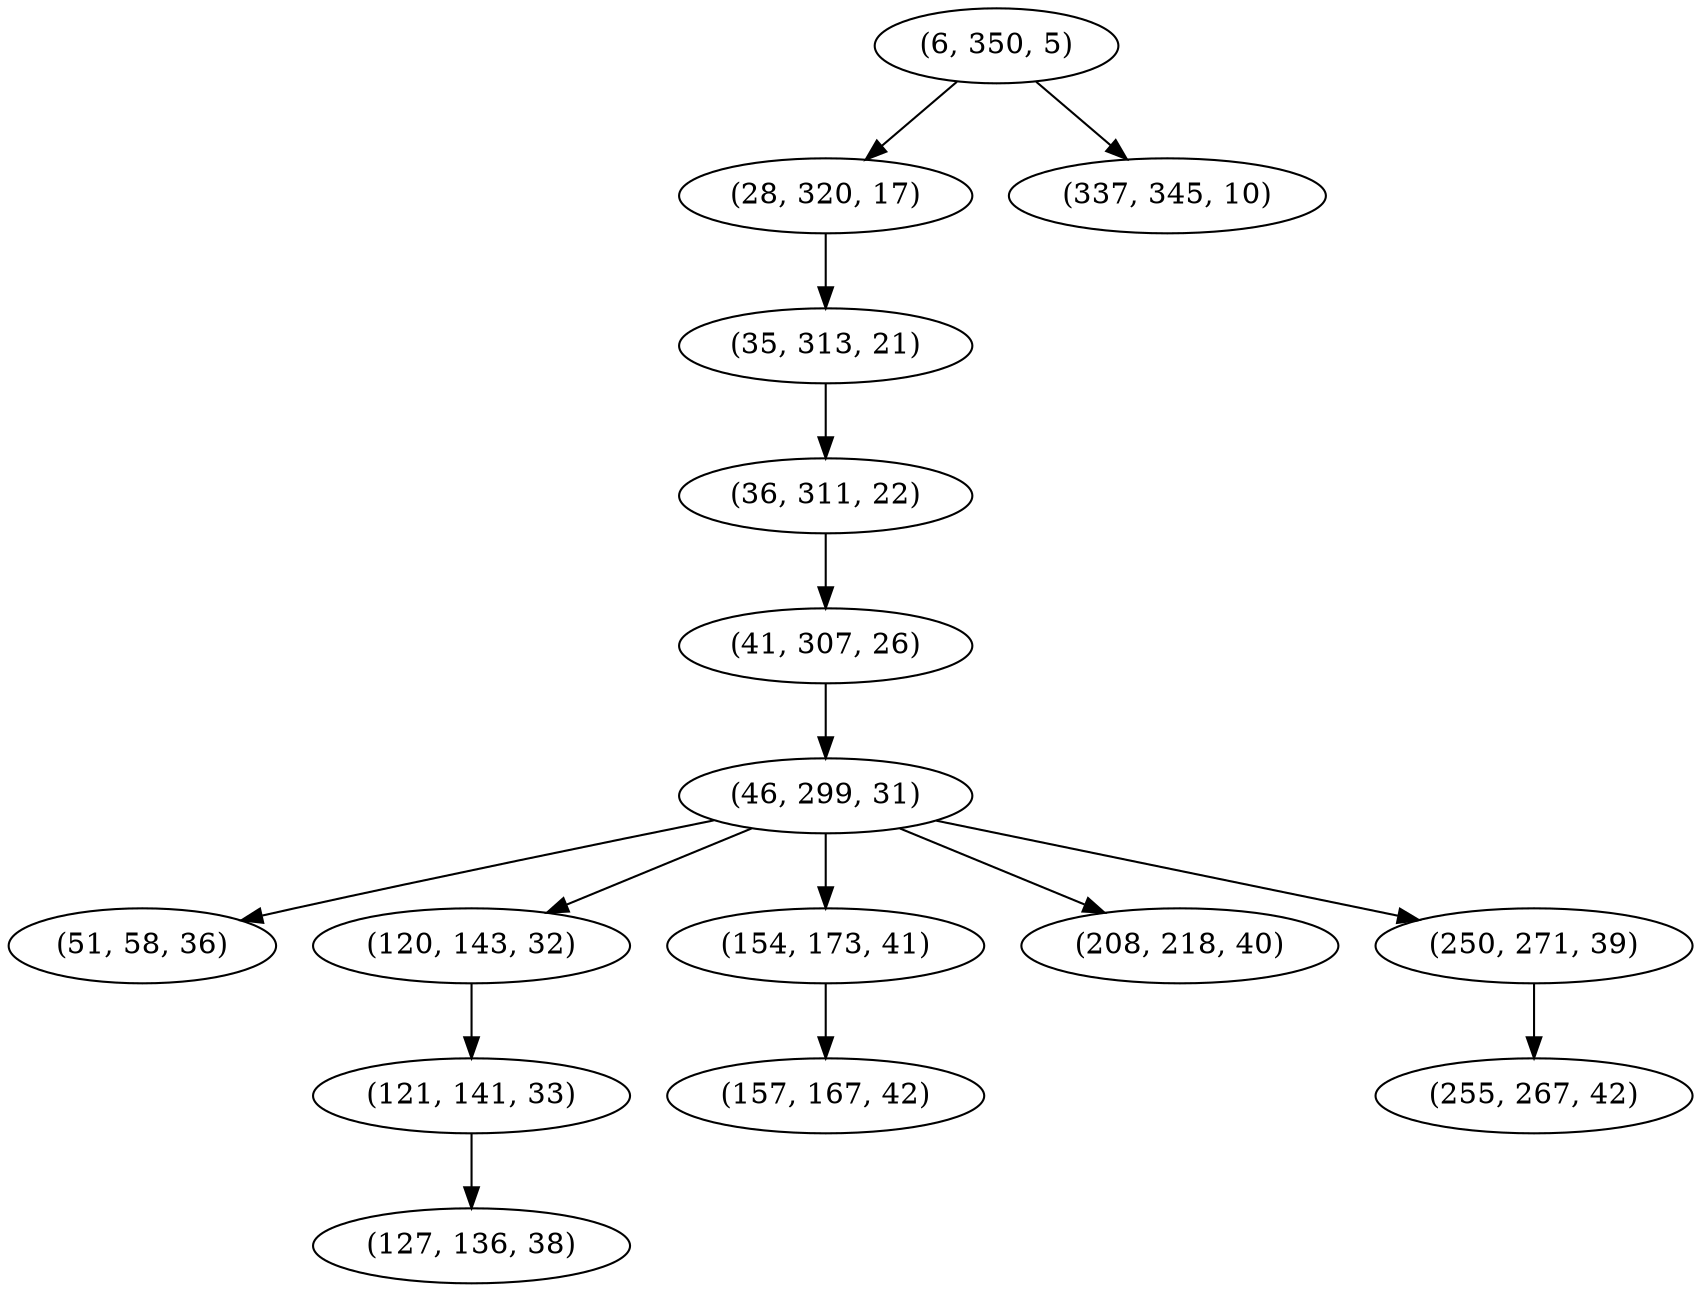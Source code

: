 digraph tree {
    "(6, 350, 5)";
    "(28, 320, 17)";
    "(35, 313, 21)";
    "(36, 311, 22)";
    "(41, 307, 26)";
    "(46, 299, 31)";
    "(51, 58, 36)";
    "(120, 143, 32)";
    "(121, 141, 33)";
    "(127, 136, 38)";
    "(154, 173, 41)";
    "(157, 167, 42)";
    "(208, 218, 40)";
    "(250, 271, 39)";
    "(255, 267, 42)";
    "(337, 345, 10)";
    "(6, 350, 5)" -> "(28, 320, 17)";
    "(6, 350, 5)" -> "(337, 345, 10)";
    "(28, 320, 17)" -> "(35, 313, 21)";
    "(35, 313, 21)" -> "(36, 311, 22)";
    "(36, 311, 22)" -> "(41, 307, 26)";
    "(41, 307, 26)" -> "(46, 299, 31)";
    "(46, 299, 31)" -> "(51, 58, 36)";
    "(46, 299, 31)" -> "(120, 143, 32)";
    "(46, 299, 31)" -> "(154, 173, 41)";
    "(46, 299, 31)" -> "(208, 218, 40)";
    "(46, 299, 31)" -> "(250, 271, 39)";
    "(120, 143, 32)" -> "(121, 141, 33)";
    "(121, 141, 33)" -> "(127, 136, 38)";
    "(154, 173, 41)" -> "(157, 167, 42)";
    "(250, 271, 39)" -> "(255, 267, 42)";
}
